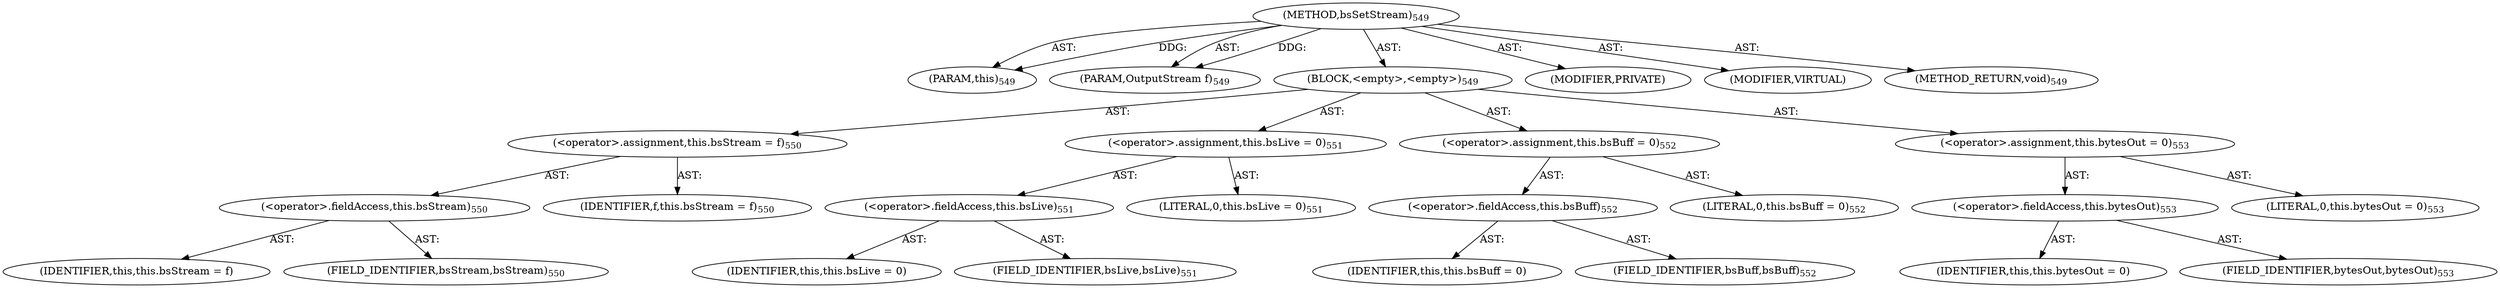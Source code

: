 digraph "bsSetStream" {  
"111669149711" [label = <(METHOD,bsSetStream)<SUB>549</SUB>> ]
"115964117028" [label = <(PARAM,this)<SUB>549</SUB>> ]
"115964117029" [label = <(PARAM,OutputStream f)<SUB>549</SUB>> ]
"25769803841" [label = <(BLOCK,&lt;empty&gt;,&lt;empty&gt;)<SUB>549</SUB>> ]
"30064771601" [label = <(&lt;operator&gt;.assignment,this.bsStream = f)<SUB>550</SUB>> ]
"30064771602" [label = <(&lt;operator&gt;.fieldAccess,this.bsStream)<SUB>550</SUB>> ]
"68719477187" [label = <(IDENTIFIER,this,this.bsStream = f)> ]
"55834574964" [label = <(FIELD_IDENTIFIER,bsStream,bsStream)<SUB>550</SUB>> ]
"68719477188" [label = <(IDENTIFIER,f,this.bsStream = f)<SUB>550</SUB>> ]
"30064771603" [label = <(&lt;operator&gt;.assignment,this.bsLive = 0)<SUB>551</SUB>> ]
"30064771604" [label = <(&lt;operator&gt;.fieldAccess,this.bsLive)<SUB>551</SUB>> ]
"68719477189" [label = <(IDENTIFIER,this,this.bsLive = 0)> ]
"55834574965" [label = <(FIELD_IDENTIFIER,bsLive,bsLive)<SUB>551</SUB>> ]
"90194313376" [label = <(LITERAL,0,this.bsLive = 0)<SUB>551</SUB>> ]
"30064771605" [label = <(&lt;operator&gt;.assignment,this.bsBuff = 0)<SUB>552</SUB>> ]
"30064771606" [label = <(&lt;operator&gt;.fieldAccess,this.bsBuff)<SUB>552</SUB>> ]
"68719477190" [label = <(IDENTIFIER,this,this.bsBuff = 0)> ]
"55834574966" [label = <(FIELD_IDENTIFIER,bsBuff,bsBuff)<SUB>552</SUB>> ]
"90194313377" [label = <(LITERAL,0,this.bsBuff = 0)<SUB>552</SUB>> ]
"30064771607" [label = <(&lt;operator&gt;.assignment,this.bytesOut = 0)<SUB>553</SUB>> ]
"30064771608" [label = <(&lt;operator&gt;.fieldAccess,this.bytesOut)<SUB>553</SUB>> ]
"68719477191" [label = <(IDENTIFIER,this,this.bytesOut = 0)> ]
"55834574967" [label = <(FIELD_IDENTIFIER,bytesOut,bytesOut)<SUB>553</SUB>> ]
"90194313378" [label = <(LITERAL,0,this.bytesOut = 0)<SUB>553</SUB>> ]
"133143986243" [label = <(MODIFIER,PRIVATE)> ]
"133143986244" [label = <(MODIFIER,VIRTUAL)> ]
"128849018895" [label = <(METHOD_RETURN,void)<SUB>549</SUB>> ]
  "111669149711" -> "115964117028"  [ label = "AST: "] 
  "111669149711" -> "115964117029"  [ label = "AST: "] 
  "111669149711" -> "25769803841"  [ label = "AST: "] 
  "111669149711" -> "133143986243"  [ label = "AST: "] 
  "111669149711" -> "133143986244"  [ label = "AST: "] 
  "111669149711" -> "128849018895"  [ label = "AST: "] 
  "25769803841" -> "30064771601"  [ label = "AST: "] 
  "25769803841" -> "30064771603"  [ label = "AST: "] 
  "25769803841" -> "30064771605"  [ label = "AST: "] 
  "25769803841" -> "30064771607"  [ label = "AST: "] 
  "30064771601" -> "30064771602"  [ label = "AST: "] 
  "30064771601" -> "68719477188"  [ label = "AST: "] 
  "30064771602" -> "68719477187"  [ label = "AST: "] 
  "30064771602" -> "55834574964"  [ label = "AST: "] 
  "30064771603" -> "30064771604"  [ label = "AST: "] 
  "30064771603" -> "90194313376"  [ label = "AST: "] 
  "30064771604" -> "68719477189"  [ label = "AST: "] 
  "30064771604" -> "55834574965"  [ label = "AST: "] 
  "30064771605" -> "30064771606"  [ label = "AST: "] 
  "30064771605" -> "90194313377"  [ label = "AST: "] 
  "30064771606" -> "68719477190"  [ label = "AST: "] 
  "30064771606" -> "55834574966"  [ label = "AST: "] 
  "30064771607" -> "30064771608"  [ label = "AST: "] 
  "30064771607" -> "90194313378"  [ label = "AST: "] 
  "30064771608" -> "68719477191"  [ label = "AST: "] 
  "30064771608" -> "55834574967"  [ label = "AST: "] 
  "111669149711" -> "115964117028"  [ label = "DDG: "] 
  "111669149711" -> "115964117029"  [ label = "DDG: "] 
}
